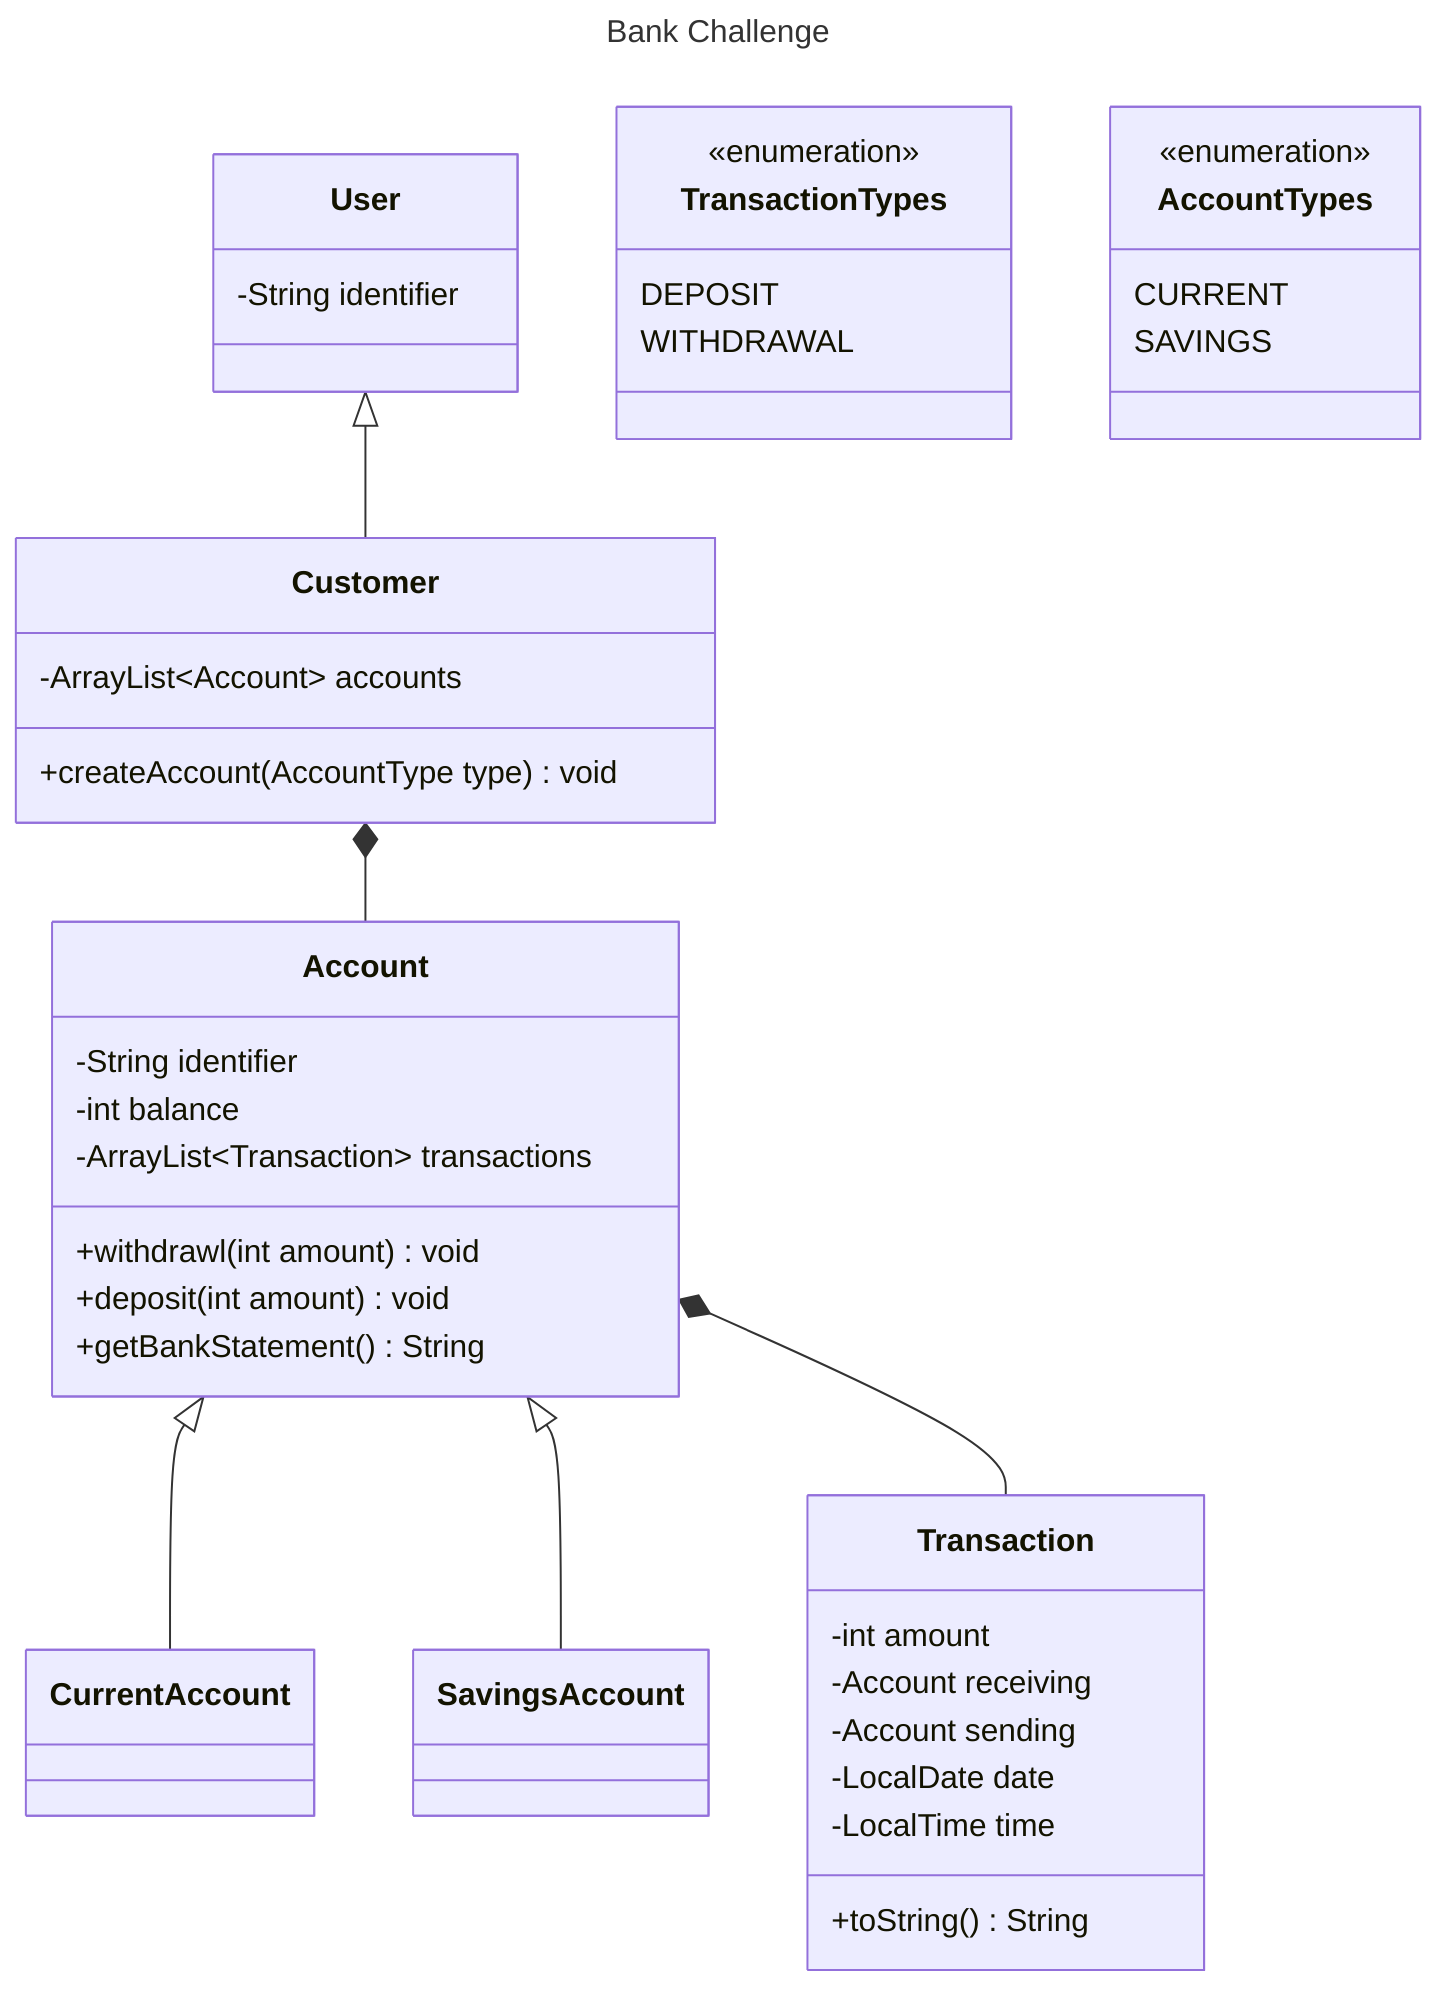 ---
title: Bank Challenge
---
classDiagram
    User <|-- Customer
    Customer *-- Account

    Account <|-- CurrentAccount
    Account <|-- SavingsAccount
    Account *-- Transaction
    class User{
        -String identifier
    }
    class Customer{
        -ArrayList~Account~ accounts
        +createAccount(AccountType type) void
    }
    class Account{
        -String identifier
        -int balance
        -ArrayList~Transaction~ transactions
        +withdrawl(int amount) void
        +deposit(int amount) void
        +getBankStatement() String

    }
    class CurrentAccount{

    }
    class SavingsAccount{

    }
    class Transaction{
        -int amount
        -Account receiving
        -Account sending
        -LocalDate date
        -LocalTime time
        +toString() String
    }


    class TransactionTypes{
        DEPOSIT
        WITHDRAWAL

    }
    <<enumeration>> TransactionTypes
    class AccountTypes{
        CURRENT
        SAVINGS
    }
    <<enumeration>> AccountTypes